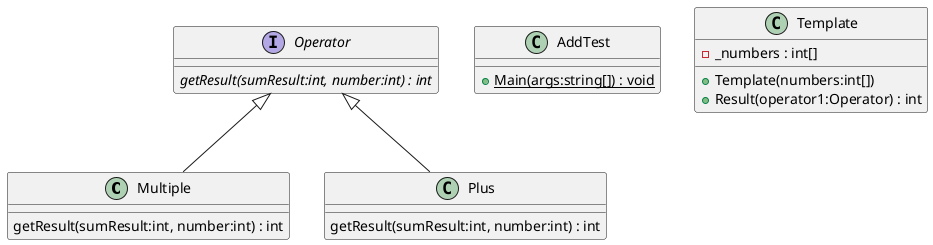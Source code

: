 @startuml
class Multiple {
    getResult(sumResult:int, number:int) : int
}
Operator <|-- Multiple
interface Operator {
    {abstract} getResult(sumResult:int, number:int) : int
}
class Plus {
    getResult(sumResult:int, number:int) : int
}
Operator <|-- Plus
class AddTest {
    + {static} Main(args:string[]) : void
}
class Template {
    - _numbers : int[]
    + Template(numbers:int[])
    + Result(operator1:Operator) : int
}
@enduml
